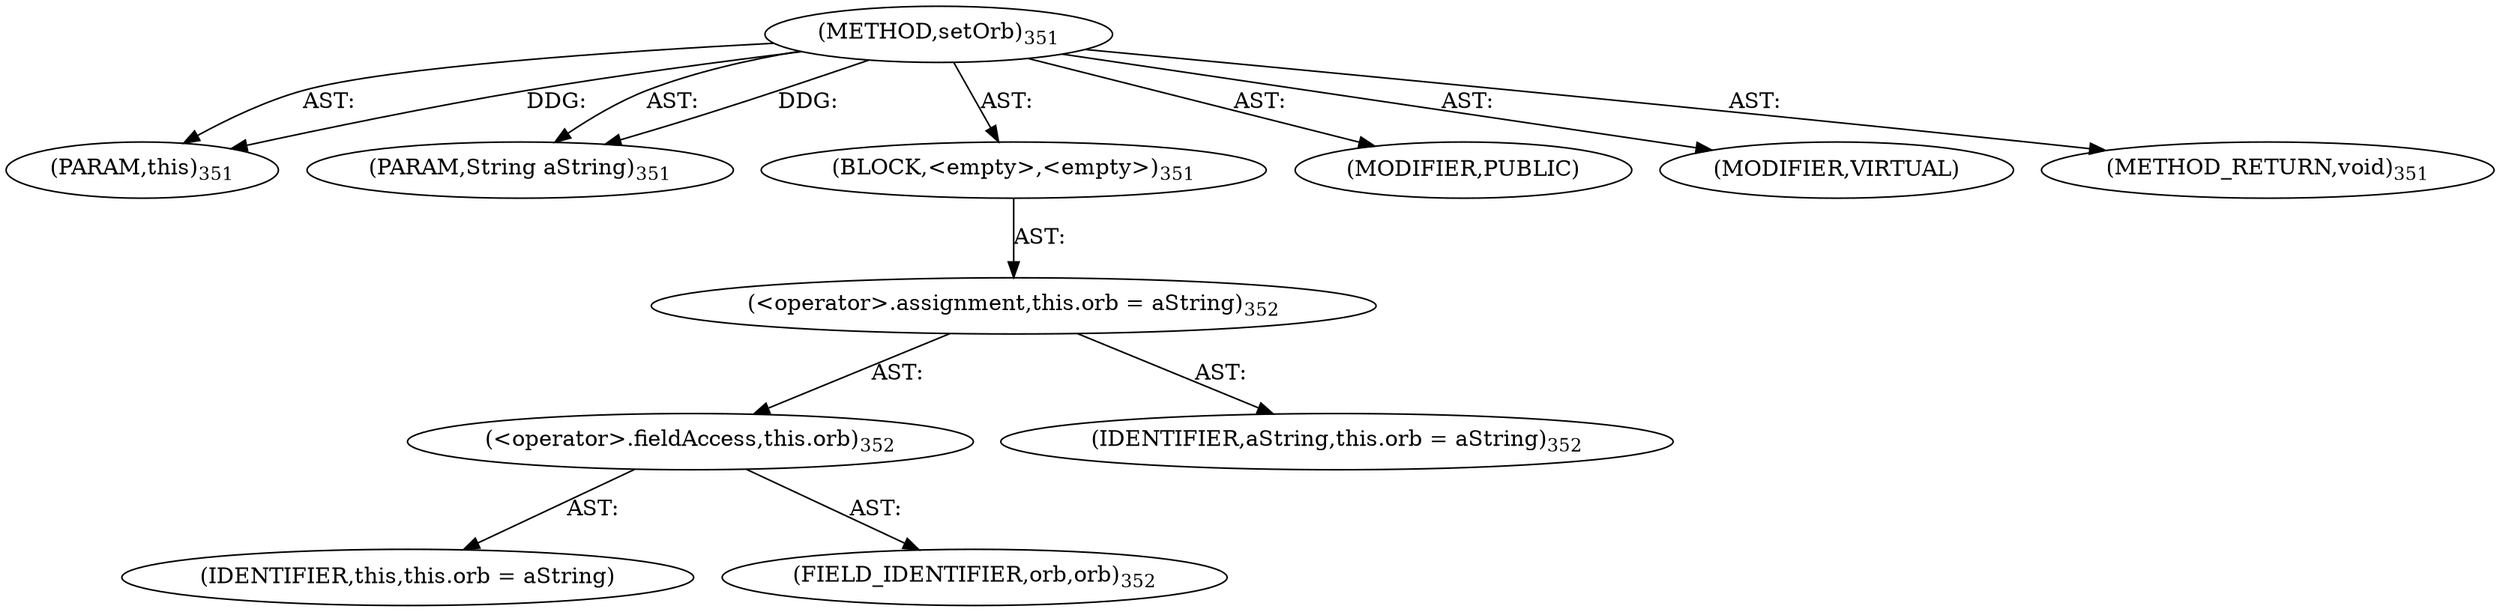 digraph "setOrb" {  
"111669149708" [label = <(METHOD,setOrb)<SUB>351</SUB>> ]
"115964117026" [label = <(PARAM,this)<SUB>351</SUB>> ]
"115964117027" [label = <(PARAM,String aString)<SUB>351</SUB>> ]
"25769803788" [label = <(BLOCK,&lt;empty&gt;,&lt;empty&gt;)<SUB>351</SUB>> ]
"30064771096" [label = <(&lt;operator&gt;.assignment,this.orb = aString)<SUB>352</SUB>> ]
"30064771097" [label = <(&lt;operator&gt;.fieldAccess,this.orb)<SUB>352</SUB>> ]
"68719476801" [label = <(IDENTIFIER,this,this.orb = aString)> ]
"55834574860" [label = <(FIELD_IDENTIFIER,orb,orb)<SUB>352</SUB>> ]
"68719476802" [label = <(IDENTIFIER,aString,this.orb = aString)<SUB>352</SUB>> ]
"133143986247" [label = <(MODIFIER,PUBLIC)> ]
"133143986248" [label = <(MODIFIER,VIRTUAL)> ]
"128849018892" [label = <(METHOD_RETURN,void)<SUB>351</SUB>> ]
  "111669149708" -> "115964117026"  [ label = "AST: "] 
  "111669149708" -> "115964117027"  [ label = "AST: "] 
  "111669149708" -> "25769803788"  [ label = "AST: "] 
  "111669149708" -> "133143986247"  [ label = "AST: "] 
  "111669149708" -> "133143986248"  [ label = "AST: "] 
  "111669149708" -> "128849018892"  [ label = "AST: "] 
  "25769803788" -> "30064771096"  [ label = "AST: "] 
  "30064771096" -> "30064771097"  [ label = "AST: "] 
  "30064771096" -> "68719476802"  [ label = "AST: "] 
  "30064771097" -> "68719476801"  [ label = "AST: "] 
  "30064771097" -> "55834574860"  [ label = "AST: "] 
  "111669149708" -> "115964117026"  [ label = "DDG: "] 
  "111669149708" -> "115964117027"  [ label = "DDG: "] 
}
